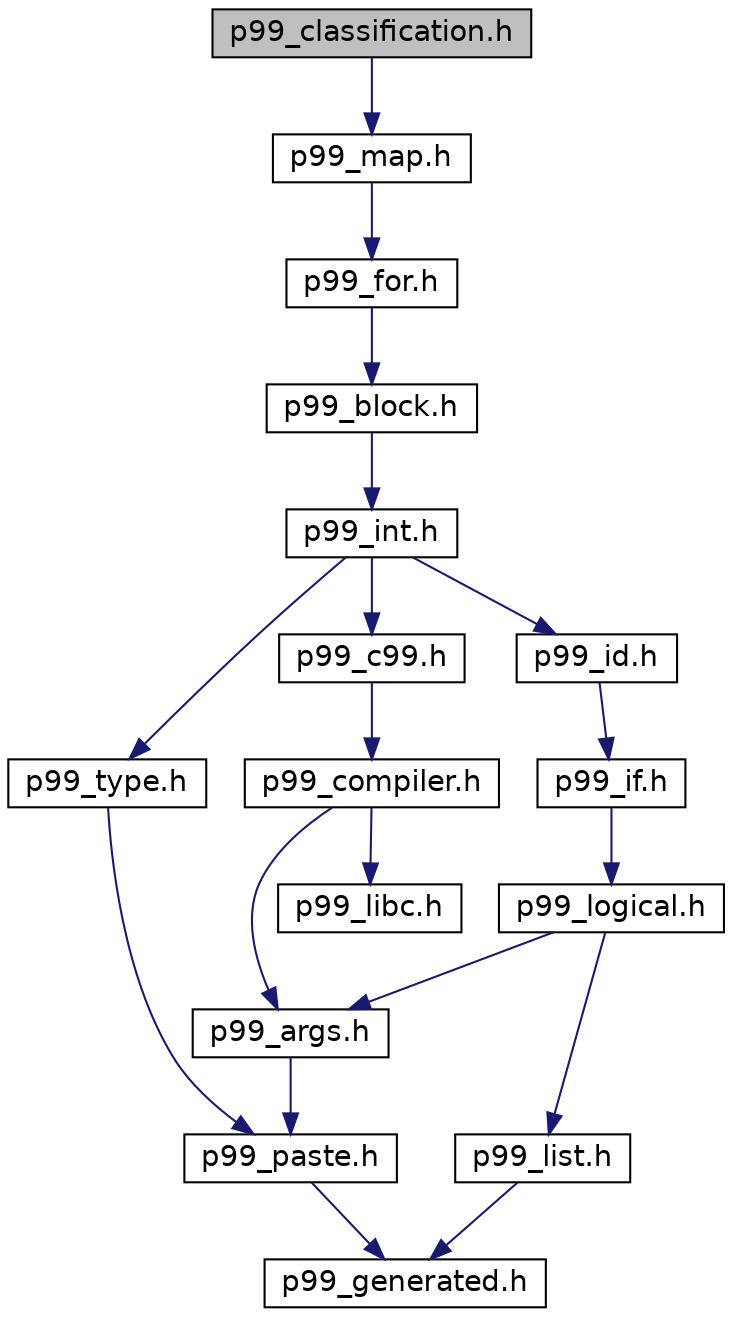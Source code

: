 digraph "p99_classification.h"
{
 // LATEX_PDF_SIZE
  edge [fontname="Helvetica",fontsize="14",labelfontname="Helvetica",labelfontsize="14"];
  node [fontname="Helvetica",fontsize="14",shape=record];
  Node1 [label="p99_classification.h",height=0.2,width=0.4,color="black", fillcolor="grey75", style="filled", fontcolor="black",tooltip="classification of different types of token sequences"];
  Node1 -> Node2 [color="midnightblue",fontsize="14",style="solid",fontname="Helvetica"];
  Node2 [label="p99_map.h",height=0.2,width=0.4,color="black", fillcolor="white", style="filled",URL="$p99__map_8h.html",tooltip="macros to produce lists of statements or declarations."];
  Node2 -> Node3 [color="midnightblue",fontsize="14",style="solid",fontname="Helvetica"];
  Node3 [label="p99_for.h",height=0.2,width=0.4,color="black", fillcolor="white", style="filled",URL="$p99__for_8h.html",tooltip="A preprocessor for loop implementation and some derived list handling macros."];
  Node3 -> Node4 [color="midnightblue",fontsize="14",style="solid",fontname="Helvetica"];
  Node4 [label="p99_block.h",height=0.2,width=0.4,color="black", fillcolor="white", style="filled",URL="$p99__block_8h.html",tooltip="Macros that implement controlling blocks."];
  Node4 -> Node5 [color="midnightblue",fontsize="14",style="solid",fontname="Helvetica"];
  Node5 [label="p99_int.h",height=0.2,width=0.4,color="black", fillcolor="white", style="filled",URL="$p99__int_8h.html",tooltip="Macros handling integer types and initialization."];
  Node5 -> Node6 [color="midnightblue",fontsize="14",style="solid",fontname="Helvetica"];
  Node6 [label="p99_c99.h",height=0.2,width=0.4,color="black", fillcolor="white", style="filled",URL="$p99__c99_8h.html",tooltip="C99 specific include files that are required by the standard."];
  Node6 -> Node7 [color="midnightblue",fontsize="14",style="solid",fontname="Helvetica"];
  Node7 [label="p99_compiler.h",height=0.2,width=0.4,color="black", fillcolor="white", style="filled",URL="$p99__compiler_8h.html",tooltip="Group compiler dependencies together in one file."];
  Node7 -> Node8 [color="midnightblue",fontsize="14",style="solid",fontname="Helvetica"];
  Node8 [label="p99_args.h",height=0.2,width=0.4,color="black", fillcolor="white", style="filled",URL="$p99__args_8h.html",tooltip="Providing macros that handle variadic macro argument lists."];
  Node8 -> Node9 [color="midnightblue",fontsize="14",style="solid",fontname="Helvetica"];
  Node9 [label="p99_paste.h",height=0.2,width=0.4,color="black", fillcolor="white", style="filled",URL="$p99__paste_8h.html",tooltip="macros that paste tokens in a predictable way"];
  Node9 -> Node10 [color="midnightblue",fontsize="14",style="solid",fontname="Helvetica"];
  Node10 [label="p99_generated.h",height=0.2,width=0.4,color="black", fillcolor="white", style="filled",URL="$p99__generated_8h.html",tooltip="automatically generated macros to handle variadic macros."];
  Node7 -> Node11 [color="midnightblue",fontsize="14",style="solid",fontname="Helvetica"];
  Node11 [label="p99_libc.h",height=0.2,width=0.4,color="black", fillcolor="white", style="filled",URL="$p99__libc_8h.html",tooltip="Group C library dependencies together in one file."];
  Node5 -> Node12 [color="midnightblue",fontsize="14",style="solid",fontname="Helvetica"];
  Node12 [label="p99_id.h",height=0.2,width=0.4,color="black", fillcolor="white", style="filled",URL="$p99__id_8h.html",tooltip="Implement a simple FILEID that changes each time this file is included somewhere."];
  Node12 -> Node13 [color="midnightblue",fontsize="14",style="solid",fontname="Helvetica"];
  Node13 [label="p99_if.h",height=0.2,width=0.4,color="black", fillcolor="white", style="filled",URL="$p99__if_8h.html",tooltip="preprocessor conditionals to use inside macros"];
  Node13 -> Node14 [color="midnightblue",fontsize="14",style="solid",fontname="Helvetica"];
  Node14 [label="p99_logical.h",height=0.2,width=0.4,color="black", fillcolor="white", style="filled",URL="$p99__logical_8h.html",tooltip="macros to handle Boolean conditions at compile time."];
  Node14 -> Node8 [color="midnightblue",fontsize="14",style="solid",fontname="Helvetica"];
  Node14 -> Node15 [color="midnightblue",fontsize="14",style="solid",fontname="Helvetica"];
  Node15 [label="p99_list.h",height=0.2,width=0.4,color="black", fillcolor="white", style="filled",URL="$p99__list_8h.html",tooltip="Basis macros to process the parameter list of a variadic macro."];
  Node15 -> Node10 [color="midnightblue",fontsize="14",style="solid",fontname="Helvetica"];
  Node5 -> Node16 [color="midnightblue",fontsize="14",style="solid",fontname="Helvetica"];
  Node16 [label="p99_type.h",height=0.2,width=0.4,color="black", fillcolor="white", style="filled",URL="$p99__type_8h.html",tooltip=" "];
  Node16 -> Node9 [color="midnightblue",fontsize="14",style="solid",fontname="Helvetica"];
}

